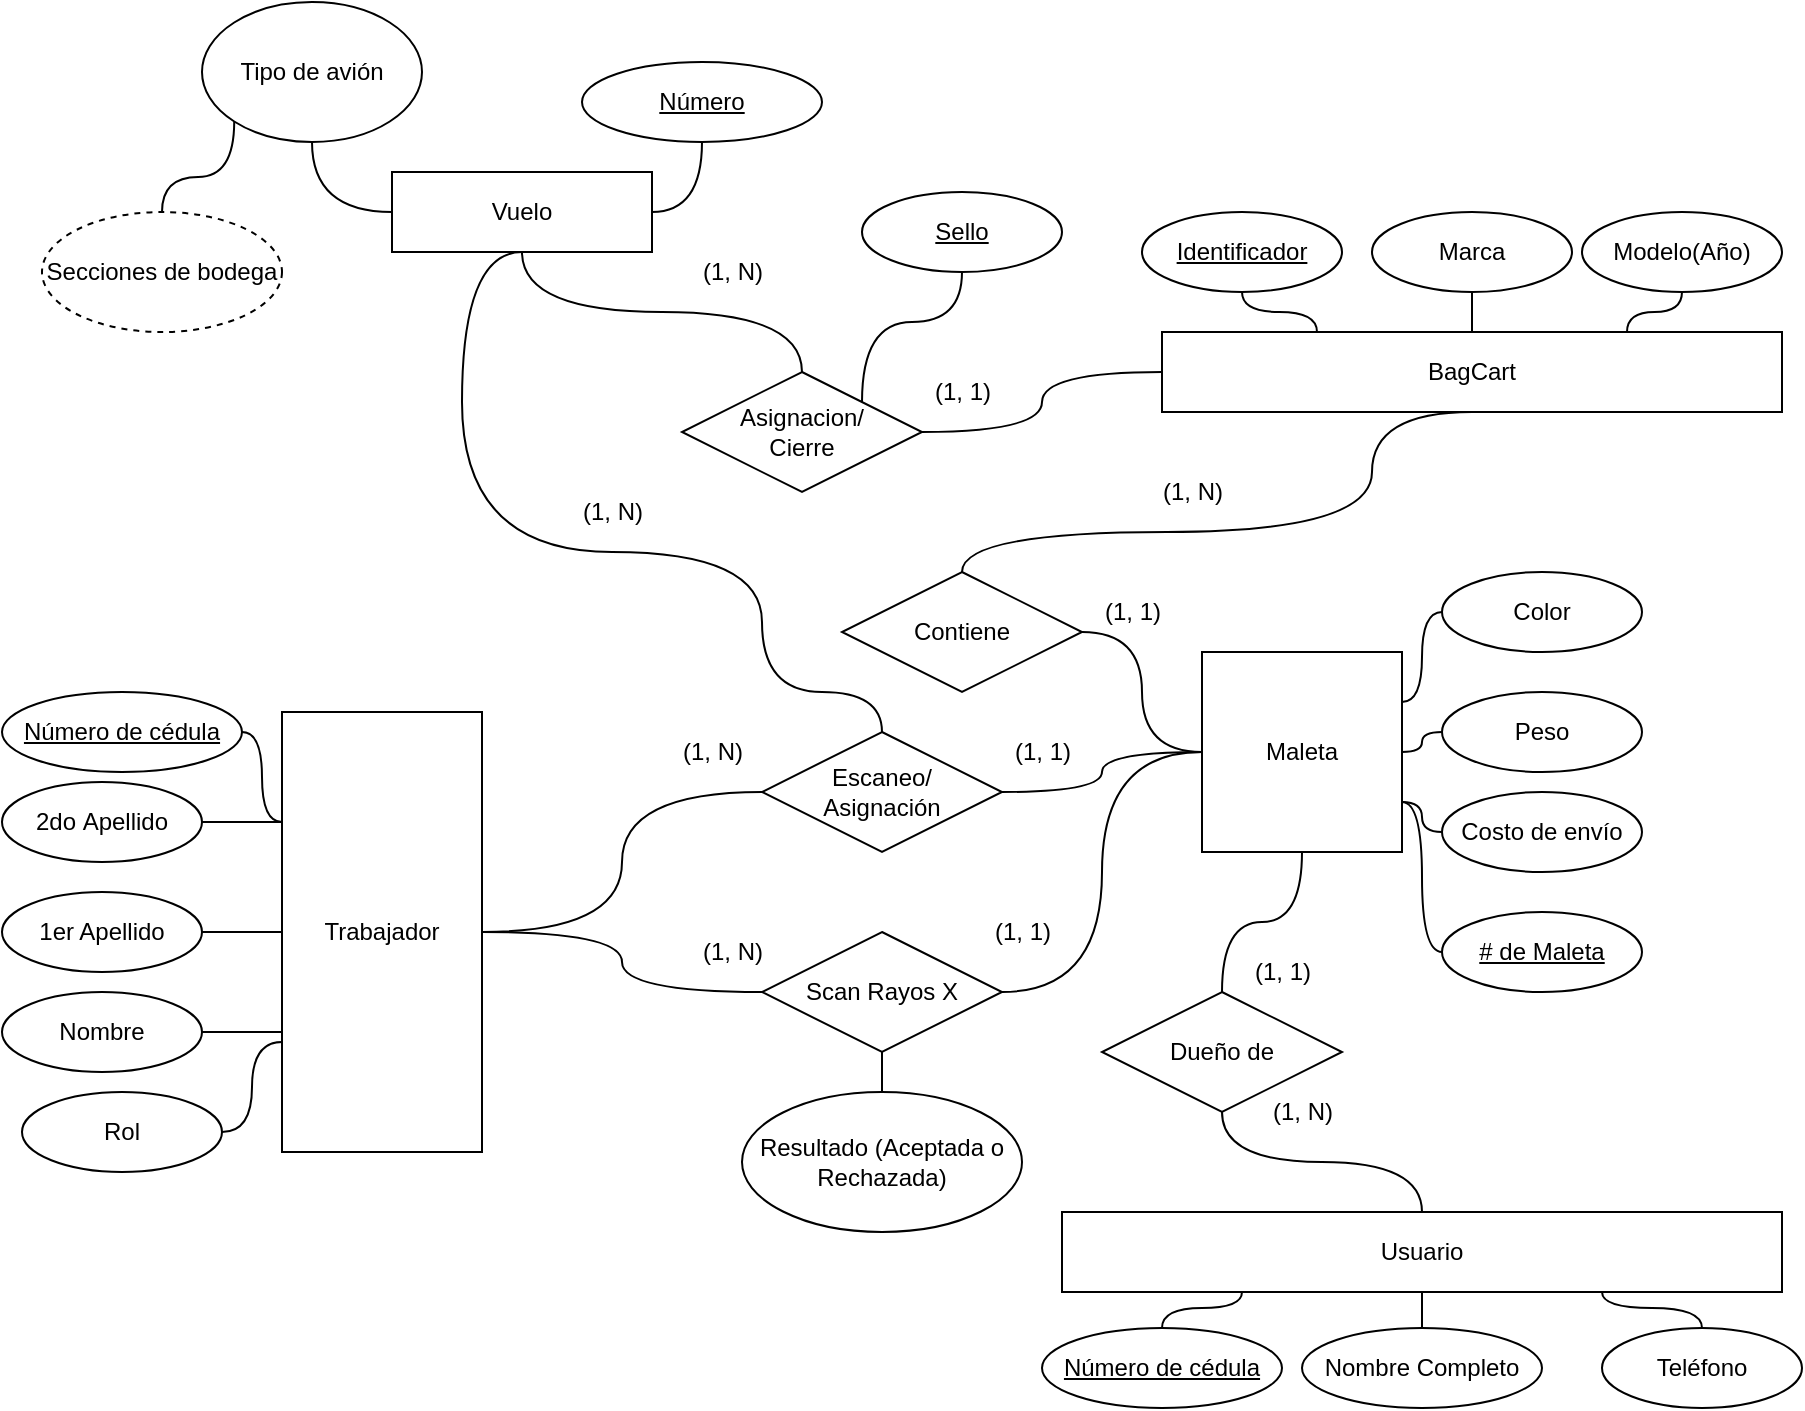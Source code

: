 <mxfile>
    <diagram id="1vHLx_BCqezVxF7ReWWT" name="Page-1">
        <mxGraphModel dx="1647" dy="1770" grid="1" gridSize="10" guides="1" tooltips="1" connect="1" arrows="1" fold="1" page="1" pageScale="1" pageWidth="850" pageHeight="1100" math="0" shadow="0">
            <root>
                <mxCell id="0"/>
                <mxCell id="1" parent="0"/>
                <mxCell id="72" style="edgeStyle=orthogonalEdgeStyle;html=1;exitX=1;exitY=0.5;exitDx=0;exitDy=0;entryX=0;entryY=0.5;entryDx=0;entryDy=0;endArrow=none;endFill=0;curved=1;" edge="1" parent="1" source="2" target="41">
                    <mxGeometry relative="1" as="geometry"/>
                </mxCell>
                <mxCell id="2" value="Trabajador" style="whiteSpace=wrap;html=1;align=center;" parent="1" vertex="1">
                    <mxGeometry x="-20" y="120" width="100" height="220" as="geometry"/>
                </mxCell>
                <mxCell id="54" style="edgeStyle=orthogonalEdgeStyle;curved=1;html=1;exitX=1;exitY=0.5;exitDx=0;exitDy=0;endArrow=none;endFill=0;" parent="1" source="3" edge="1">
                    <mxGeometry relative="1" as="geometry">
                        <mxPoint x="-20" y="280.0" as="targetPoint"/>
                    </mxGeometry>
                </mxCell>
                <mxCell id="3" value="Nombre" style="ellipse;whiteSpace=wrap;html=1;align=center;" parent="1" vertex="1">
                    <mxGeometry x="-160" y="260" width="100" height="40" as="geometry"/>
                </mxCell>
                <mxCell id="55" style="edgeStyle=orthogonalEdgeStyle;curved=1;html=1;exitX=1;exitY=0.5;exitDx=0;exitDy=0;entryX=0;entryY=0.5;entryDx=0;entryDy=0;endArrow=none;endFill=0;" parent="1" source="4" target="2" edge="1">
                    <mxGeometry relative="1" as="geometry"/>
                </mxCell>
                <mxCell id="4" value="1er Apellido" style="ellipse;whiteSpace=wrap;html=1;align=center;" parent="1" vertex="1">
                    <mxGeometry x="-160" y="210" width="100" height="40" as="geometry"/>
                </mxCell>
                <mxCell id="56" style="edgeStyle=orthogonalEdgeStyle;curved=1;html=1;exitX=1;exitY=0.5;exitDx=0;exitDy=0;entryX=0;entryY=0.25;entryDx=0;entryDy=0;endArrow=none;endFill=0;" parent="1" source="5" target="2" edge="1">
                    <mxGeometry relative="1" as="geometry"/>
                </mxCell>
                <mxCell id="5" value="2do&amp;nbsp;Apellido" style="ellipse;whiteSpace=wrap;html=1;align=center;" parent="1" vertex="1">
                    <mxGeometry x="-160" y="155" width="100" height="40" as="geometry"/>
                </mxCell>
                <mxCell id="58" style="edgeStyle=orthogonalEdgeStyle;curved=1;html=1;exitX=1;exitY=0.5;exitDx=0;exitDy=0;entryX=0;entryY=0.25;entryDx=0;entryDy=0;endArrow=none;endFill=0;" parent="1" source="6" target="2" edge="1">
                    <mxGeometry relative="1" as="geometry"/>
                </mxCell>
                <mxCell id="6" value="Número de cédula" style="ellipse;whiteSpace=wrap;html=1;align=center;fontStyle=4;" parent="1" vertex="1">
                    <mxGeometry x="-160" y="110" width="120" height="40" as="geometry"/>
                </mxCell>
                <mxCell id="53" style="edgeStyle=orthogonalEdgeStyle;curved=1;html=1;exitX=1;exitY=0.5;exitDx=0;exitDy=0;entryX=0;entryY=0.75;entryDx=0;entryDy=0;endArrow=none;endFill=0;" parent="1" source="7" target="2" edge="1">
                    <mxGeometry relative="1" as="geometry"/>
                </mxCell>
                <mxCell id="7" value="Rol" style="ellipse;whiteSpace=wrap;html=1;align=center;" parent="1" vertex="1">
                    <mxGeometry x="-150" y="310" width="100" height="40" as="geometry"/>
                </mxCell>
                <mxCell id="44" style="edgeStyle=orthogonalEdgeStyle;curved=1;html=1;exitX=0.5;exitY=1;exitDx=0;exitDy=0;entryX=0.5;entryY=0;entryDx=0;entryDy=0;endArrow=none;endFill=0;" parent="1" source="8" target="18" edge="1">
                    <mxGeometry relative="1" as="geometry"/>
                </mxCell>
                <mxCell id="8" value="Maleta" style="whiteSpace=wrap;html=1;align=center;" parent="1" vertex="1">
                    <mxGeometry x="440" y="90" width="100" height="100" as="geometry"/>
                </mxCell>
                <mxCell id="64" style="edgeStyle=orthogonalEdgeStyle;curved=1;html=1;exitX=0;exitY=0.5;exitDx=0;exitDy=0;entryX=1;entryY=0.75;entryDx=0;entryDy=0;endArrow=none;endFill=0;" parent="1" source="9" target="8" edge="1">
                    <mxGeometry relative="1" as="geometry"/>
                </mxCell>
                <mxCell id="9" value="# de Maleta" style="ellipse;whiteSpace=wrap;html=1;align=center;fontStyle=4;" parent="1" vertex="1">
                    <mxGeometry x="560" y="220" width="100" height="40" as="geometry"/>
                </mxCell>
                <mxCell id="65" style="edgeStyle=orthogonalEdgeStyle;curved=1;html=1;exitX=0;exitY=0.5;exitDx=0;exitDy=0;entryX=1;entryY=0.75;entryDx=0;entryDy=0;endArrow=none;endFill=0;" parent="1" source="10" target="8" edge="1">
                    <mxGeometry relative="1" as="geometry"/>
                </mxCell>
                <mxCell id="10" value="Costo de envío" style="ellipse;whiteSpace=wrap;html=1;align=center;" parent="1" vertex="1">
                    <mxGeometry x="560" y="160" width="100" height="40" as="geometry"/>
                </mxCell>
                <mxCell id="67" style="edgeStyle=orthogonalEdgeStyle;curved=1;html=1;exitX=0;exitY=0.5;exitDx=0;exitDy=0;entryX=1;entryY=0.25;entryDx=0;entryDy=0;endArrow=none;endFill=0;" parent="1" source="12" target="8" edge="1">
                    <mxGeometry relative="1" as="geometry"/>
                </mxCell>
                <mxCell id="12" value="Color" style="ellipse;whiteSpace=wrap;html=1;align=center;" parent="1" vertex="1">
                    <mxGeometry x="560" y="50" width="100" height="40" as="geometry"/>
                </mxCell>
                <mxCell id="66" style="edgeStyle=orthogonalEdgeStyle;curved=1;html=1;exitX=0;exitY=0.5;exitDx=0;exitDy=0;entryX=1;entryY=0.5;entryDx=0;entryDy=0;endArrow=none;endFill=0;" parent="1" source="13" target="8" edge="1">
                    <mxGeometry relative="1" as="geometry"/>
                </mxCell>
                <mxCell id="13" value="Peso" style="ellipse;whiteSpace=wrap;html=1;align=center;" parent="1" vertex="1">
                    <mxGeometry x="560" y="110" width="100" height="40" as="geometry"/>
                </mxCell>
                <mxCell id="14" value="Usuario" style="whiteSpace=wrap;html=1;align=center;" parent="1" vertex="1">
                    <mxGeometry x="370" y="370" width="360" height="40" as="geometry"/>
                </mxCell>
                <mxCell id="61" style="edgeStyle=orthogonalEdgeStyle;curved=1;html=1;exitX=0.5;exitY=0;exitDx=0;exitDy=0;entryX=0.25;entryY=1;entryDx=0;entryDy=0;endArrow=none;endFill=0;" parent="1" source="15" target="14" edge="1">
                    <mxGeometry relative="1" as="geometry"/>
                </mxCell>
                <mxCell id="15" value="Número de cédula" style="ellipse;whiteSpace=wrap;html=1;align=center;fontStyle=4;" parent="1" vertex="1">
                    <mxGeometry x="360" y="428" width="120" height="40" as="geometry"/>
                </mxCell>
                <mxCell id="62" style="edgeStyle=orthogonalEdgeStyle;curved=1;html=1;exitX=0.5;exitY=0;exitDx=0;exitDy=0;entryX=0.5;entryY=1;entryDx=0;entryDy=0;endArrow=none;endFill=0;" parent="1" source="16" target="14" edge="1">
                    <mxGeometry relative="1" as="geometry"/>
                </mxCell>
                <mxCell id="16" value="Nombre Completo" style="ellipse;whiteSpace=wrap;html=1;align=center;" parent="1" vertex="1">
                    <mxGeometry x="490" y="428" width="120" height="40" as="geometry"/>
                </mxCell>
                <mxCell id="63" style="edgeStyle=orthogonalEdgeStyle;curved=1;html=1;exitX=0.5;exitY=0;exitDx=0;exitDy=0;entryX=0.75;entryY=1;entryDx=0;entryDy=0;endArrow=none;endFill=0;" parent="1" source="17" target="14" edge="1">
                    <mxGeometry relative="1" as="geometry"/>
                </mxCell>
                <mxCell id="17" value="Teléfono" style="ellipse;whiteSpace=wrap;html=1;align=center;" parent="1" vertex="1">
                    <mxGeometry x="640" y="428" width="100" height="40" as="geometry"/>
                </mxCell>
                <mxCell id="21" style="edgeStyle=orthogonalEdgeStyle;html=1;exitX=0.5;exitY=1;exitDx=0;exitDy=0;entryX=0.5;entryY=0;entryDx=0;entryDy=0;endArrow=none;endFill=0;curved=1;" parent="1" source="18" target="14" edge="1">
                    <mxGeometry relative="1" as="geometry"/>
                </mxCell>
                <mxCell id="18" value="Dueño de" style="shape=rhombus;perimeter=rhombusPerimeter;whiteSpace=wrap;html=1;align=center;" parent="1" vertex="1">
                    <mxGeometry x="390" y="260" width="120" height="60" as="geometry"/>
                </mxCell>
                <mxCell id="28" style="edgeStyle=orthogonalEdgeStyle;curved=1;html=1;exitX=0.5;exitY=1;exitDx=0;exitDy=0;entryX=0.5;entryY=0;entryDx=0;entryDy=0;endArrow=none;endFill=0;" parent="1" source="22" target="26" edge="1">
                    <mxGeometry relative="1" as="geometry">
                        <Array as="points">
                            <mxPoint x="525" y="30"/>
                            <mxPoint x="320" y="30"/>
                        </Array>
                    </mxGeometry>
                </mxCell>
                <mxCell id="22" value="BagCart" style="whiteSpace=wrap;html=1;align=center;" parent="1" vertex="1">
                    <mxGeometry x="420" y="-70" width="310" height="40" as="geometry"/>
                </mxCell>
                <mxCell id="50" style="edgeStyle=orthogonalEdgeStyle;curved=1;html=1;exitX=0.5;exitY=1;exitDx=0;exitDy=0;entryX=0.25;entryY=0;entryDx=0;entryDy=0;endArrow=none;endFill=0;" parent="1" source="23" target="22" edge="1">
                    <mxGeometry relative="1" as="geometry"/>
                </mxCell>
                <mxCell id="23" value="Identificador" style="ellipse;whiteSpace=wrap;html=1;align=center;fontStyle=4;" parent="1" vertex="1">
                    <mxGeometry x="410" y="-130" width="100" height="40" as="geometry"/>
                </mxCell>
                <mxCell id="51" style="edgeStyle=orthogonalEdgeStyle;curved=1;html=1;exitX=0.5;exitY=1;exitDx=0;exitDy=0;entryX=0.5;entryY=0;entryDx=0;entryDy=0;endArrow=none;endFill=0;" parent="1" source="24" target="22" edge="1">
                    <mxGeometry relative="1" as="geometry"/>
                </mxCell>
                <mxCell id="24" value="Marca" style="ellipse;whiteSpace=wrap;html=1;align=center;" parent="1" vertex="1">
                    <mxGeometry x="525" y="-130" width="100" height="40" as="geometry"/>
                </mxCell>
                <mxCell id="52" style="edgeStyle=orthogonalEdgeStyle;curved=1;html=1;exitX=0.5;exitY=1;exitDx=0;exitDy=0;entryX=0.75;entryY=0;entryDx=0;entryDy=0;endArrow=none;endFill=0;" parent="1" source="25" target="22" edge="1">
                    <mxGeometry relative="1" as="geometry"/>
                </mxCell>
                <mxCell id="25" value="Modelo(Año)" style="ellipse;whiteSpace=wrap;html=1;align=center;" parent="1" vertex="1">
                    <mxGeometry x="630" y="-130" width="100" height="40" as="geometry"/>
                </mxCell>
                <mxCell id="27" style="edgeStyle=orthogonalEdgeStyle;curved=1;html=1;exitX=1;exitY=0.5;exitDx=0;exitDy=0;entryX=0;entryY=0.5;entryDx=0;entryDy=0;endArrow=none;endFill=0;" parent="1" source="26" target="8" edge="1">
                    <mxGeometry relative="1" as="geometry"/>
                </mxCell>
                <mxCell id="26" value="Contiene" style="shape=rhombus;perimeter=rhombusPerimeter;whiteSpace=wrap;html=1;align=center;" parent="1" vertex="1">
                    <mxGeometry x="260" y="50" width="120" height="60" as="geometry"/>
                </mxCell>
                <mxCell id="32" style="edgeStyle=orthogonalEdgeStyle;curved=1;html=1;exitX=0.5;exitY=1;exitDx=0;exitDy=0;entryX=0.5;entryY=0;entryDx=0;entryDy=0;endArrow=none;endFill=0;" parent="1" source="29" target="30" edge="1">
                    <mxGeometry relative="1" as="geometry"/>
                </mxCell>
                <mxCell id="77" style="edgeStyle=orthogonalEdgeStyle;html=1;exitX=0.5;exitY=1;exitDx=0;exitDy=0;entryX=0.5;entryY=0;entryDx=0;entryDy=0;endArrow=none;endFill=0;curved=1;" edge="1" parent="1" source="29" target="73">
                    <mxGeometry relative="1" as="geometry">
                        <Array as="points">
                            <mxPoint x="70" y="-110"/>
                            <mxPoint x="70" y="40"/>
                            <mxPoint x="220" y="40"/>
                            <mxPoint x="220" y="110"/>
                            <mxPoint x="280" y="110"/>
                        </Array>
                    </mxGeometry>
                </mxCell>
                <mxCell id="29" value="Vuelo" style="whiteSpace=wrap;html=1;align=center;" parent="1" vertex="1">
                    <mxGeometry x="35" y="-150" width="130" height="40" as="geometry"/>
                </mxCell>
                <mxCell id="31" style="edgeStyle=orthogonalEdgeStyle;curved=1;html=1;exitX=1;exitY=0.5;exitDx=0;exitDy=0;entryX=0;entryY=0.5;entryDx=0;entryDy=0;endArrow=none;endFill=0;" parent="1" source="30" target="22" edge="1">
                    <mxGeometry relative="1" as="geometry"/>
                </mxCell>
                <mxCell id="30" value="Asignacion/&lt;br&gt;Cierre" style="shape=rhombus;perimeter=rhombusPerimeter;whiteSpace=wrap;html=1;align=center;" parent="1" vertex="1">
                    <mxGeometry x="180" y="-50" width="120" height="60" as="geometry"/>
                </mxCell>
                <mxCell id="47" style="edgeStyle=orthogonalEdgeStyle;curved=1;html=1;exitX=0.5;exitY=1;exitDx=0;exitDy=0;entryX=0;entryY=0.5;entryDx=0;entryDy=0;endArrow=none;endFill=0;" parent="1" source="35" target="29" edge="1">
                    <mxGeometry relative="1" as="geometry"/>
                </mxCell>
                <mxCell id="92" style="edgeStyle=orthogonalEdgeStyle;curved=1;html=1;exitX=0;exitY=1;exitDx=0;exitDy=0;entryX=0.5;entryY=0;entryDx=0;entryDy=0;endArrow=none;endFill=0;" edge="1" parent="1" source="35" target="37">
                    <mxGeometry relative="1" as="geometry"/>
                </mxCell>
                <mxCell id="35" value="Tipo de avión" style="ellipse;whiteSpace=wrap;html=1;align=center;" parent="1" vertex="1">
                    <mxGeometry x="-60" y="-235" width="110" height="70" as="geometry"/>
                </mxCell>
                <mxCell id="37" value="Secciones de bodega" style="ellipse;whiteSpace=wrap;html=1;align=center;dashed=1;" parent="1" vertex="1">
                    <mxGeometry x="-140" y="-130" width="120" height="60" as="geometry"/>
                </mxCell>
                <mxCell id="49" style="edgeStyle=orthogonalEdgeStyle;curved=1;html=1;exitX=0.5;exitY=1;exitDx=0;exitDy=0;entryX=1;entryY=0.5;entryDx=0;entryDy=0;endArrow=none;endFill=0;" parent="1" source="38" target="29" edge="1">
                    <mxGeometry relative="1" as="geometry"/>
                </mxCell>
                <mxCell id="38" value="Número" style="ellipse;whiteSpace=wrap;html=1;align=center;fontStyle=4;" parent="1" vertex="1">
                    <mxGeometry x="130" y="-205" width="120" height="40" as="geometry"/>
                </mxCell>
                <mxCell id="43" style="edgeStyle=orthogonalEdgeStyle;curved=1;html=1;exitX=1;exitY=0.5;exitDx=0;exitDy=0;entryX=0;entryY=0.5;entryDx=0;entryDy=0;endArrow=none;endFill=0;" parent="1" source="41" target="8" edge="1">
                    <mxGeometry relative="1" as="geometry"/>
                </mxCell>
                <mxCell id="60" style="edgeStyle=orthogonalEdgeStyle;curved=1;html=1;exitX=0.5;exitY=1;exitDx=0;exitDy=0;entryX=0.5;entryY=0;entryDx=0;entryDy=0;endArrow=none;endFill=0;" parent="1" source="41" target="45" edge="1">
                    <mxGeometry relative="1" as="geometry"/>
                </mxCell>
                <mxCell id="41" value="Scan Rayos X" style="shape=rhombus;perimeter=rhombusPerimeter;whiteSpace=wrap;html=1;align=center;" parent="1" vertex="1">
                    <mxGeometry x="220" y="230" width="120" height="60" as="geometry"/>
                </mxCell>
                <mxCell id="45" value="Resultado (Aceptada o Rechazada)" style="ellipse;whiteSpace=wrap;html=1;align=center;" parent="1" vertex="1">
                    <mxGeometry x="210" y="310" width="140" height="70" as="geometry"/>
                </mxCell>
                <mxCell id="74" style="edgeStyle=orthogonalEdgeStyle;curved=1;html=1;exitX=1;exitY=0.5;exitDx=0;exitDy=0;entryX=0;entryY=0.5;entryDx=0;entryDy=0;endArrow=none;endFill=0;" edge="1" parent="1" source="73" target="8">
                    <mxGeometry relative="1" as="geometry"/>
                </mxCell>
                <mxCell id="75" style="edgeStyle=orthogonalEdgeStyle;curved=1;html=1;exitX=0;exitY=0.5;exitDx=0;exitDy=0;entryX=1;entryY=0.5;entryDx=0;entryDy=0;endArrow=none;endFill=0;" edge="1" parent="1" source="73" target="2">
                    <mxGeometry relative="1" as="geometry"/>
                </mxCell>
                <mxCell id="73" value="Escaneo/&lt;br&gt;Asignación" style="shape=rhombus;perimeter=rhombusPerimeter;whiteSpace=wrap;html=1;align=center;" vertex="1" parent="1">
                    <mxGeometry x="220" y="130" width="120" height="60" as="geometry"/>
                </mxCell>
                <mxCell id="78" value="(1, N)" style="text;html=1;align=center;verticalAlign=middle;resizable=0;points=[];autosize=1;strokeColor=none;fillColor=none;" vertex="1" parent="1">
                    <mxGeometry x="170" y="130" width="50" height="20" as="geometry"/>
                </mxCell>
                <mxCell id="79" value="(1, N)" style="text;html=1;align=center;verticalAlign=middle;resizable=0;points=[];autosize=1;strokeColor=none;fillColor=none;" vertex="1" parent="1">
                    <mxGeometry x="180" y="230" width="50" height="20" as="geometry"/>
                </mxCell>
                <mxCell id="80" value="(1, 1)" style="text;html=1;align=center;verticalAlign=middle;resizable=0;points=[];autosize=1;strokeColor=none;fillColor=none;" vertex="1" parent="1">
                    <mxGeometry x="330" y="220" width="40" height="20" as="geometry"/>
                </mxCell>
                <mxCell id="81" value="(1, 1)" style="text;html=1;align=center;verticalAlign=middle;resizable=0;points=[];autosize=1;strokeColor=none;fillColor=none;" vertex="1" parent="1">
                    <mxGeometry x="340" y="130" width="40" height="20" as="geometry"/>
                </mxCell>
                <mxCell id="82" value="(1, 1)" style="text;html=1;align=center;verticalAlign=middle;resizable=0;points=[];autosize=1;strokeColor=none;fillColor=none;" vertex="1" parent="1">
                    <mxGeometry x="385" y="60" width="40" height="20" as="geometry"/>
                </mxCell>
                <mxCell id="83" value="(1, 1)" style="text;html=1;align=center;verticalAlign=middle;resizable=0;points=[];autosize=1;strokeColor=none;fillColor=none;" vertex="1" parent="1">
                    <mxGeometry x="460" y="240" width="40" height="20" as="geometry"/>
                </mxCell>
                <mxCell id="85" value="(1, N)" style="text;html=1;align=center;verticalAlign=middle;resizable=0;points=[];autosize=1;strokeColor=none;fillColor=none;" vertex="1" parent="1">
                    <mxGeometry x="465" y="310" width="50" height="20" as="geometry"/>
                </mxCell>
                <mxCell id="86" value="(1, N)" style="text;html=1;align=center;verticalAlign=middle;resizable=0;points=[];autosize=1;strokeColor=none;fillColor=none;" vertex="1" parent="1">
                    <mxGeometry x="410" width="50" height="20" as="geometry"/>
                </mxCell>
                <mxCell id="87" value="(1, 1)" style="text;html=1;align=center;verticalAlign=middle;resizable=0;points=[];autosize=1;strokeColor=none;fillColor=none;" vertex="1" parent="1">
                    <mxGeometry x="300" y="-50" width="40" height="20" as="geometry"/>
                </mxCell>
                <mxCell id="89" style="edgeStyle=orthogonalEdgeStyle;curved=1;html=1;exitX=0.5;exitY=1;exitDx=0;exitDy=0;entryX=1;entryY=0;entryDx=0;entryDy=0;endArrow=none;endFill=0;" edge="1" parent="1" source="88" target="30">
                    <mxGeometry relative="1" as="geometry"/>
                </mxCell>
                <mxCell id="88" value="Sello" style="ellipse;whiteSpace=wrap;html=1;align=center;fontStyle=4;" vertex="1" parent="1">
                    <mxGeometry x="270" y="-140" width="100" height="40" as="geometry"/>
                </mxCell>
                <mxCell id="90" value="(1, N)" style="text;html=1;align=center;verticalAlign=middle;resizable=0;points=[];autosize=1;strokeColor=none;fillColor=none;" vertex="1" parent="1">
                    <mxGeometry x="120" y="10" width="50" height="20" as="geometry"/>
                </mxCell>
                <mxCell id="91" value="(1, N)" style="text;html=1;align=center;verticalAlign=middle;resizable=0;points=[];autosize=1;strokeColor=none;fillColor=none;" vertex="1" parent="1">
                    <mxGeometry x="180" y="-110" width="50" height="20" as="geometry"/>
                </mxCell>
            </root>
        </mxGraphModel>
    </diagram>
</mxfile>